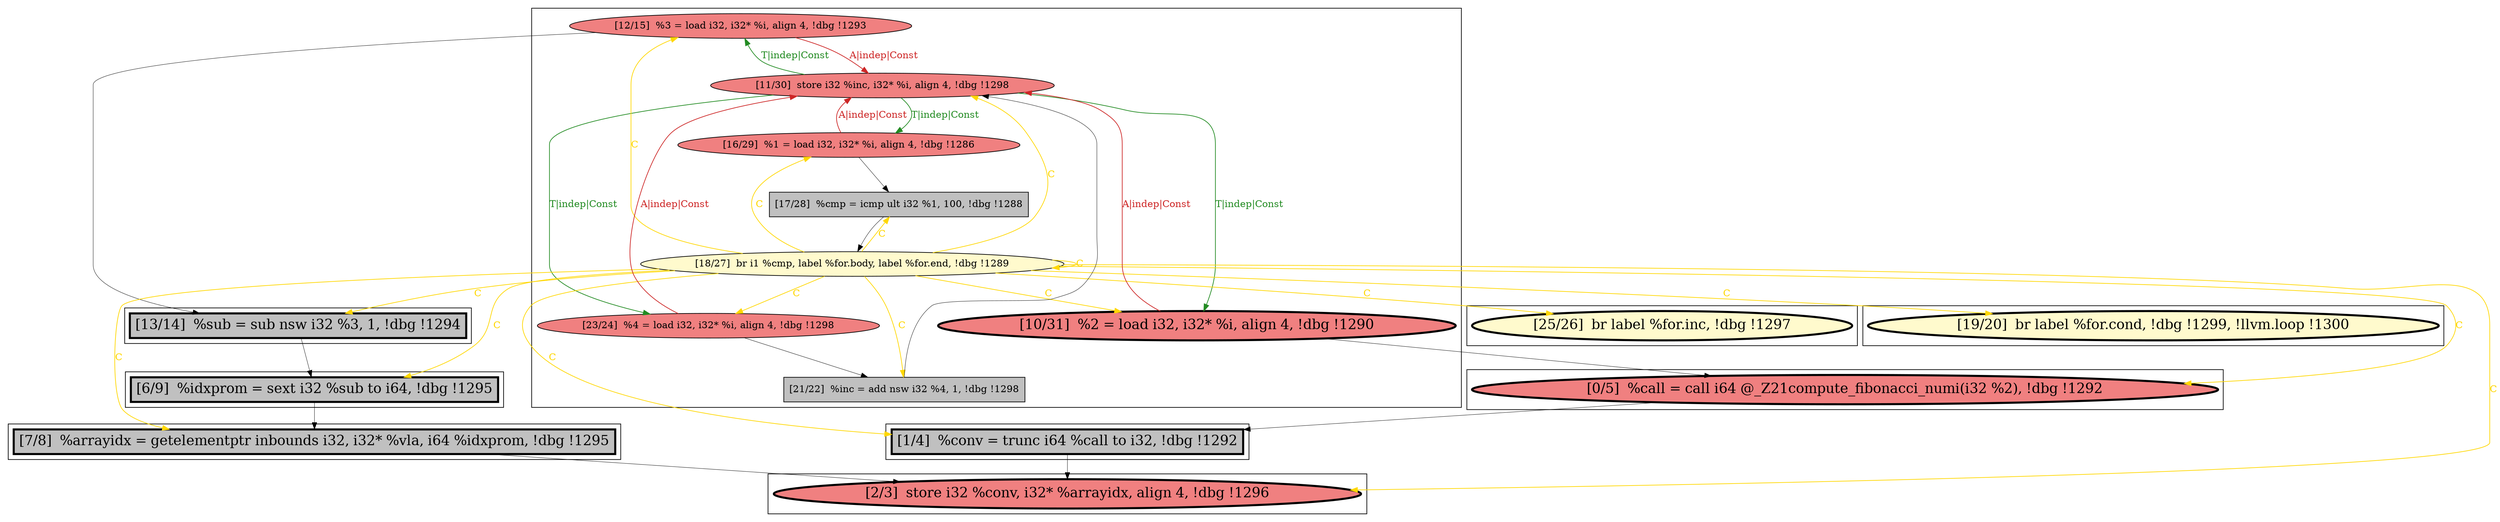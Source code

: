 
digraph G {



node564->node566 [style=solid,color=firebrick3,label="A|indep|Const",penwidth=1.0,fontcolor=firebrick3 ]
node566->node564 [style=solid,color=forestgreen,label="T|indep|Const",penwidth=1.0,fontcolor=forestgreen ]
node570->node566 [style=solid,color=gold,label="C",penwidth=1.0,fontcolor=gold ]
node566->node565 [style=solid,color=forestgreen,label="T|indep|Const",penwidth=1.0,fontcolor=forestgreen ]
node566->node568 [style=solid,color=forestgreen,label="T|indep|Const",penwidth=1.0,fontcolor=forestgreen ]
node569->node570 [style=solid,color=black,label="",penwidth=0.5,fontcolor=black ]
node573->node574 [style=solid,color=black,label="",penwidth=0.5,fontcolor=black ]
node574->node559 [style=solid,color=black,label="",penwidth=0.5,fontcolor=black ]
node572->node560 [style=solid,color=black,label="",penwidth=0.5,fontcolor=black ]
node567->node572 [style=solid,color=black,label="",penwidth=0.5,fontcolor=black ]
node570->node573 [style=solid,color=gold,label="C",penwidth=1.0,fontcolor=gold ]
node568->node569 [style=solid,color=black,label="",penwidth=0.5,fontcolor=black ]
node564->node563 [style=solid,color=black,label="",penwidth=0.5,fontcolor=black ]
node570->node563 [style=solid,color=gold,label="C",penwidth=1.0,fontcolor=gold ]
node570->node565 [style=solid,color=gold,label="C",penwidth=1.0,fontcolor=gold ]
node570->node560 [style=solid,color=gold,label="C",penwidth=1.0,fontcolor=gold ]
node570->node568 [style=solid,color=gold,label="C",penwidth=1.0,fontcolor=gold ]
node570->node571 [style=solid,color=gold,label="C",penwidth=1.0,fontcolor=gold ]
node570->node559 [style=solid,color=gold,label="C",penwidth=1.0,fontcolor=gold ]
node566->node567 [style=solid,color=forestgreen,label="T|indep|Const",penwidth=1.0,fontcolor=forestgreen ]
node565->node566 [style=solid,color=firebrick3,label="A|indep|Const",penwidth=1.0,fontcolor=firebrick3 ]
node570->node561 [style=solid,color=gold,label="C",penwidth=1.0,fontcolor=gold ]
node570->node567 [style=solid,color=gold,label="C",penwidth=1.0,fontcolor=gold ]
node570->node570 [style=solid,color=gold,label="C",penwidth=1.0,fontcolor=gold ]
node570->node572 [style=solid,color=gold,label="C",penwidth=1.0,fontcolor=gold ]
node570->node574 [style=solid,color=gold,label="C",penwidth=1.0,fontcolor=gold ]
node568->node566 [style=solid,color=firebrick3,label="A|indep|Const",penwidth=1.0,fontcolor=firebrick3 ]
node570->node562 [style=solid,color=gold,label="C",penwidth=1.0,fontcolor=gold ]
node567->node566 [style=solid,color=firebrick3,label="A|indep|Const",penwidth=1.0,fontcolor=firebrick3 ]
node570->node569 [style=solid,color=gold,label="C",penwidth=1.0,fontcolor=gold ]
node570->node564 [style=solid,color=gold,label="C",penwidth=1.0,fontcolor=gold ]
node571->node566 [style=solid,color=black,label="",penwidth=0.5,fontcolor=black ]
node563->node573 [style=solid,color=black,label="",penwidth=0.5,fontcolor=black ]
node560->node559 [style=solid,color=black,label="",penwidth=0.5,fontcolor=black ]
node565->node571 [style=solid,color=black,label="",penwidth=0.5,fontcolor=black ]


subgraph cluster8 {


node574 [penwidth=3.0,fontsize=20,fillcolor=grey,label="[7/8]  %arrayidx = getelementptr inbounds i32, i32* %vla, i64 %idxprom, !dbg !1295",shape=rectangle,style=filled ]



}

subgraph cluster7 {


node573 [penwidth=3.0,fontsize=20,fillcolor=grey,label="[6/9]  %idxprom = sext i32 %sub to i64, !dbg !1295",shape=rectangle,style=filled ]



}

subgraph cluster6 {


node572 [penwidth=3.0,fontsize=20,fillcolor=lightcoral,label="[0/5]  %call = call i64 @_Z21compute_fibonacci_numi(i32 %2), !dbg !1292",shape=ellipse,style=filled ]



}

subgraph cluster0 {


node559 [penwidth=3.0,fontsize=20,fillcolor=lightcoral,label="[2/3]  store i32 %conv, i32* %arrayidx, align 4, !dbg !1296",shape=ellipse,style=filled ]



}

subgraph cluster5 {


node570 [fillcolor=lemonchiffon,label="[18/27]  br i1 %cmp, label %for.body, label %for.end, !dbg !1289",shape=ellipse,style=filled ]
node565 [fillcolor=lightcoral,label="[23/24]  %4 = load i32, i32* %i, align 4, !dbg !1298",shape=ellipse,style=filled ]
node564 [fillcolor=lightcoral,label="[12/15]  %3 = load i32, i32* %i, align 4, !dbg !1293",shape=ellipse,style=filled ]
node568 [fillcolor=lightcoral,label="[16/29]  %1 = load i32, i32* %i, align 4, !dbg !1286",shape=ellipse,style=filled ]
node571 [fillcolor=grey,label="[21/22]  %inc = add nsw i32 %4, 1, !dbg !1298",shape=rectangle,style=filled ]
node569 [fillcolor=grey,label="[17/28]  %cmp = icmp ult i32 %1, 100, !dbg !1288",shape=rectangle,style=filled ]
node566 [fillcolor=lightcoral,label="[11/30]  store i32 %inc, i32* %i, align 4, !dbg !1298",shape=ellipse,style=filled ]
node567 [penwidth=3.0,fontsize=20,fillcolor=lightcoral,label="[10/31]  %2 = load i32, i32* %i, align 4, !dbg !1290",shape=ellipse,style=filled ]



}

subgraph cluster1 {


node560 [penwidth=3.0,fontsize=20,fillcolor=grey,label="[1/4]  %conv = trunc i64 %call to i32, !dbg !1292",shape=rectangle,style=filled ]



}

subgraph cluster2 {


node561 [penwidth=3.0,fontsize=20,fillcolor=lemonchiffon,label="[25/26]  br label %for.inc, !dbg !1297",shape=ellipse,style=filled ]



}

subgraph cluster3 {


node562 [penwidth=3.0,fontsize=20,fillcolor=lemonchiffon,label="[19/20]  br label %for.cond, !dbg !1299, !llvm.loop !1300",shape=ellipse,style=filled ]



}

subgraph cluster4 {


node563 [penwidth=3.0,fontsize=20,fillcolor=grey,label="[13/14]  %sub = sub nsw i32 %3, 1, !dbg !1294",shape=rectangle,style=filled ]



}

}
